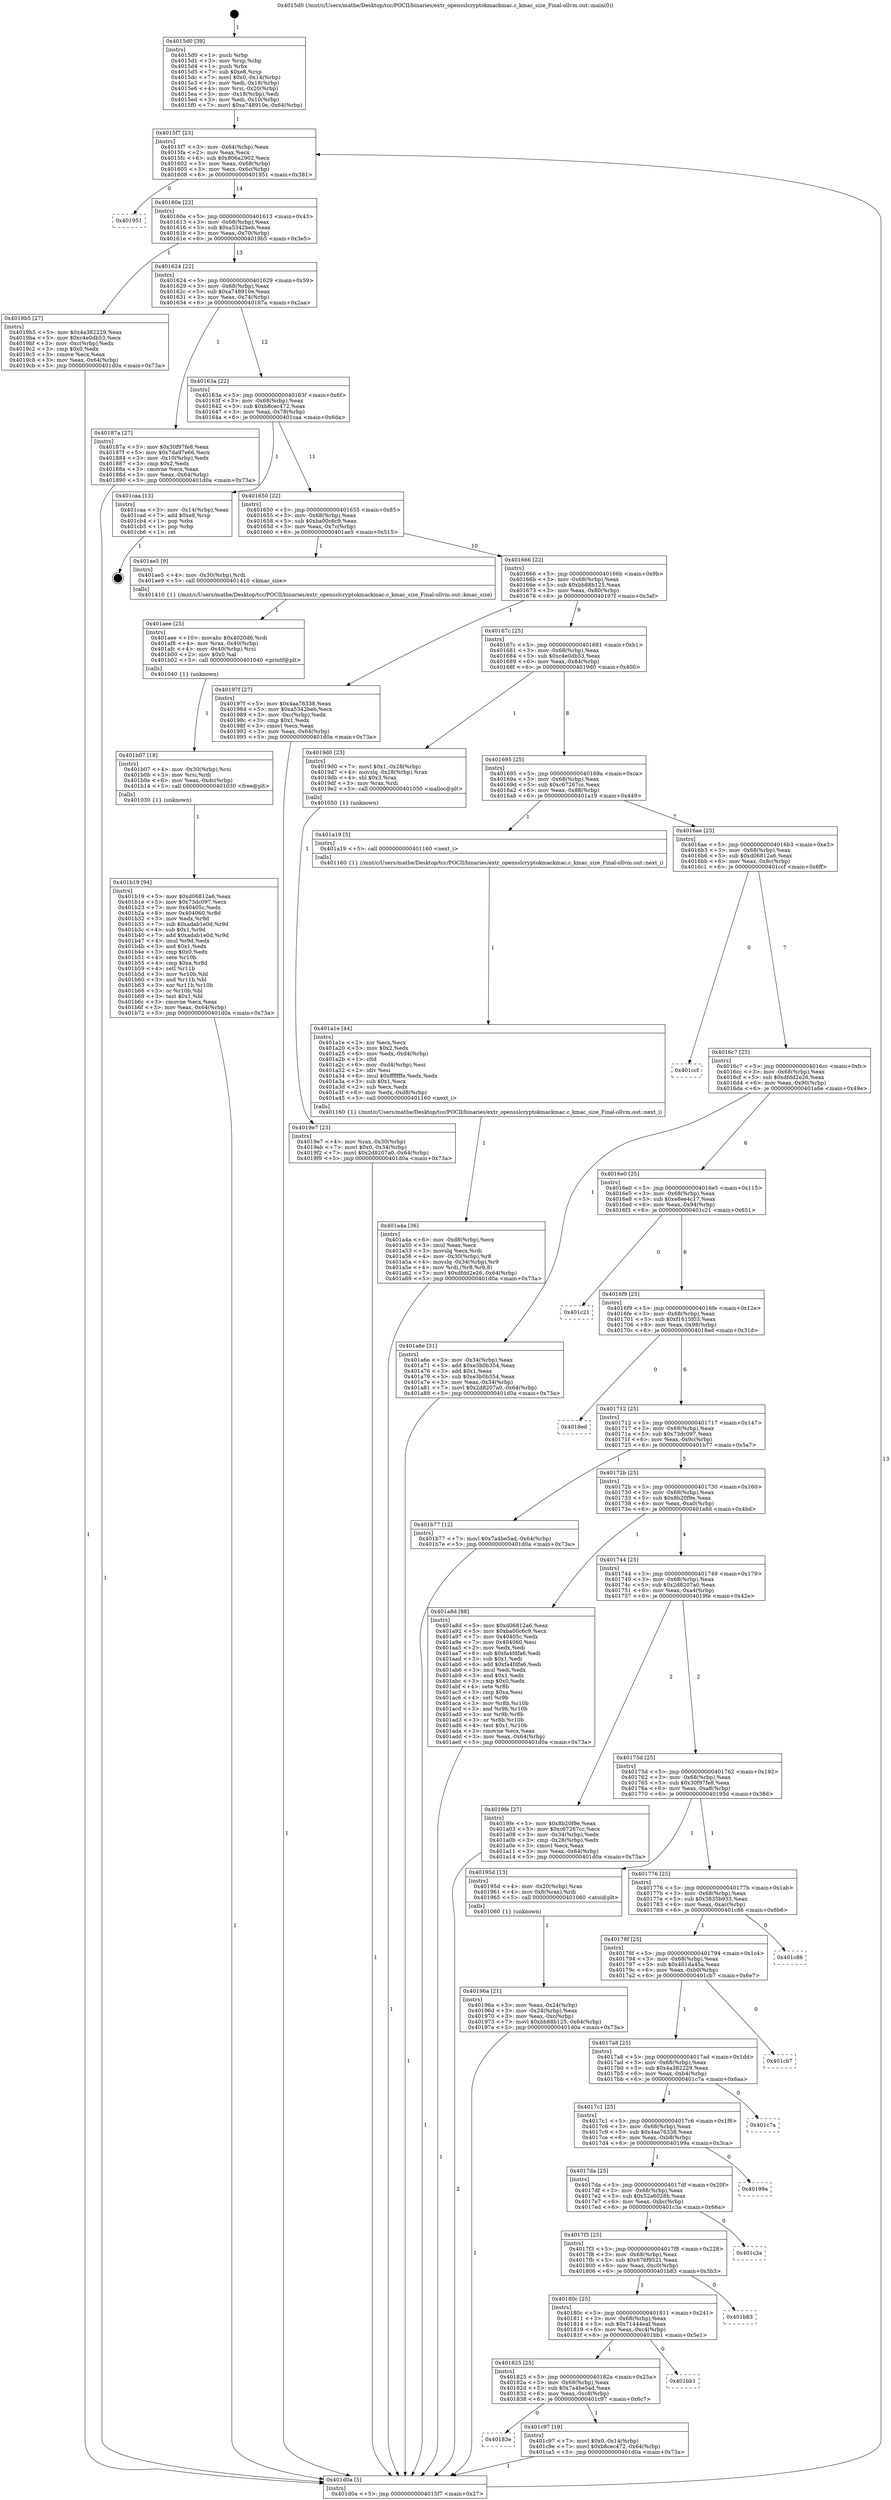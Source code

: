 digraph "0x4015d0" {
  label = "0x4015d0 (/mnt/c/Users/mathe/Desktop/tcc/POCII/binaries/extr_opensslcryptokmackmac.c_kmac_size_Final-ollvm.out::main(0))"
  labelloc = "t"
  node[shape=record]

  Entry [label="",width=0.3,height=0.3,shape=circle,fillcolor=black,style=filled]
  "0x4015f7" [label="{
     0x4015f7 [23]\l
     | [instrs]\l
     &nbsp;&nbsp;0x4015f7 \<+3\>: mov -0x64(%rbp),%eax\l
     &nbsp;&nbsp;0x4015fa \<+2\>: mov %eax,%ecx\l
     &nbsp;&nbsp;0x4015fc \<+6\>: sub $0x806a2902,%ecx\l
     &nbsp;&nbsp;0x401602 \<+3\>: mov %eax,-0x68(%rbp)\l
     &nbsp;&nbsp;0x401605 \<+3\>: mov %ecx,-0x6c(%rbp)\l
     &nbsp;&nbsp;0x401608 \<+6\>: je 0000000000401951 \<main+0x381\>\l
  }"]
  "0x401951" [label="{
     0x401951\l
  }", style=dashed]
  "0x40160e" [label="{
     0x40160e [22]\l
     | [instrs]\l
     &nbsp;&nbsp;0x40160e \<+5\>: jmp 0000000000401613 \<main+0x43\>\l
     &nbsp;&nbsp;0x401613 \<+3\>: mov -0x68(%rbp),%eax\l
     &nbsp;&nbsp;0x401616 \<+5\>: sub $0xa5342beb,%eax\l
     &nbsp;&nbsp;0x40161b \<+3\>: mov %eax,-0x70(%rbp)\l
     &nbsp;&nbsp;0x40161e \<+6\>: je 00000000004019b5 \<main+0x3e5\>\l
  }"]
  Exit [label="",width=0.3,height=0.3,shape=circle,fillcolor=black,style=filled,peripheries=2]
  "0x4019b5" [label="{
     0x4019b5 [27]\l
     | [instrs]\l
     &nbsp;&nbsp;0x4019b5 \<+5\>: mov $0x4a382229,%eax\l
     &nbsp;&nbsp;0x4019ba \<+5\>: mov $0xc4e0db53,%ecx\l
     &nbsp;&nbsp;0x4019bf \<+3\>: mov -0xc(%rbp),%edx\l
     &nbsp;&nbsp;0x4019c2 \<+3\>: cmp $0x0,%edx\l
     &nbsp;&nbsp;0x4019c5 \<+3\>: cmove %ecx,%eax\l
     &nbsp;&nbsp;0x4019c8 \<+3\>: mov %eax,-0x64(%rbp)\l
     &nbsp;&nbsp;0x4019cb \<+5\>: jmp 0000000000401d0a \<main+0x73a\>\l
  }"]
  "0x401624" [label="{
     0x401624 [22]\l
     | [instrs]\l
     &nbsp;&nbsp;0x401624 \<+5\>: jmp 0000000000401629 \<main+0x59\>\l
     &nbsp;&nbsp;0x401629 \<+3\>: mov -0x68(%rbp),%eax\l
     &nbsp;&nbsp;0x40162c \<+5\>: sub $0xa748910e,%eax\l
     &nbsp;&nbsp;0x401631 \<+3\>: mov %eax,-0x74(%rbp)\l
     &nbsp;&nbsp;0x401634 \<+6\>: je 000000000040187a \<main+0x2aa\>\l
  }"]
  "0x40183e" [label="{
     0x40183e\l
  }", style=dashed]
  "0x40187a" [label="{
     0x40187a [27]\l
     | [instrs]\l
     &nbsp;&nbsp;0x40187a \<+5\>: mov $0x30f97fe8,%eax\l
     &nbsp;&nbsp;0x40187f \<+5\>: mov $0x7da97e66,%ecx\l
     &nbsp;&nbsp;0x401884 \<+3\>: mov -0x10(%rbp),%edx\l
     &nbsp;&nbsp;0x401887 \<+3\>: cmp $0x2,%edx\l
     &nbsp;&nbsp;0x40188a \<+3\>: cmovne %ecx,%eax\l
     &nbsp;&nbsp;0x40188d \<+3\>: mov %eax,-0x64(%rbp)\l
     &nbsp;&nbsp;0x401890 \<+5\>: jmp 0000000000401d0a \<main+0x73a\>\l
  }"]
  "0x40163a" [label="{
     0x40163a [22]\l
     | [instrs]\l
     &nbsp;&nbsp;0x40163a \<+5\>: jmp 000000000040163f \<main+0x6f\>\l
     &nbsp;&nbsp;0x40163f \<+3\>: mov -0x68(%rbp),%eax\l
     &nbsp;&nbsp;0x401642 \<+5\>: sub $0xb8cec472,%eax\l
     &nbsp;&nbsp;0x401647 \<+3\>: mov %eax,-0x78(%rbp)\l
     &nbsp;&nbsp;0x40164a \<+6\>: je 0000000000401caa \<main+0x6da\>\l
  }"]
  "0x401d0a" [label="{
     0x401d0a [5]\l
     | [instrs]\l
     &nbsp;&nbsp;0x401d0a \<+5\>: jmp 00000000004015f7 \<main+0x27\>\l
  }"]
  "0x4015d0" [label="{
     0x4015d0 [39]\l
     | [instrs]\l
     &nbsp;&nbsp;0x4015d0 \<+1\>: push %rbp\l
     &nbsp;&nbsp;0x4015d1 \<+3\>: mov %rsp,%rbp\l
     &nbsp;&nbsp;0x4015d4 \<+1\>: push %rbx\l
     &nbsp;&nbsp;0x4015d5 \<+7\>: sub $0xe8,%rsp\l
     &nbsp;&nbsp;0x4015dc \<+7\>: movl $0x0,-0x14(%rbp)\l
     &nbsp;&nbsp;0x4015e3 \<+3\>: mov %edi,-0x18(%rbp)\l
     &nbsp;&nbsp;0x4015e6 \<+4\>: mov %rsi,-0x20(%rbp)\l
     &nbsp;&nbsp;0x4015ea \<+3\>: mov -0x18(%rbp),%edi\l
     &nbsp;&nbsp;0x4015ed \<+3\>: mov %edi,-0x10(%rbp)\l
     &nbsp;&nbsp;0x4015f0 \<+7\>: movl $0xa748910e,-0x64(%rbp)\l
  }"]
  "0x401c97" [label="{
     0x401c97 [19]\l
     | [instrs]\l
     &nbsp;&nbsp;0x401c97 \<+7\>: movl $0x0,-0x14(%rbp)\l
     &nbsp;&nbsp;0x401c9e \<+7\>: movl $0xb8cec472,-0x64(%rbp)\l
     &nbsp;&nbsp;0x401ca5 \<+5\>: jmp 0000000000401d0a \<main+0x73a\>\l
  }"]
  "0x401caa" [label="{
     0x401caa [13]\l
     | [instrs]\l
     &nbsp;&nbsp;0x401caa \<+3\>: mov -0x14(%rbp),%eax\l
     &nbsp;&nbsp;0x401cad \<+7\>: add $0xe8,%rsp\l
     &nbsp;&nbsp;0x401cb4 \<+1\>: pop %rbx\l
     &nbsp;&nbsp;0x401cb5 \<+1\>: pop %rbp\l
     &nbsp;&nbsp;0x401cb6 \<+1\>: ret\l
  }"]
  "0x401650" [label="{
     0x401650 [22]\l
     | [instrs]\l
     &nbsp;&nbsp;0x401650 \<+5\>: jmp 0000000000401655 \<main+0x85\>\l
     &nbsp;&nbsp;0x401655 \<+3\>: mov -0x68(%rbp),%eax\l
     &nbsp;&nbsp;0x401658 \<+5\>: sub $0xba00c6c9,%eax\l
     &nbsp;&nbsp;0x40165d \<+3\>: mov %eax,-0x7c(%rbp)\l
     &nbsp;&nbsp;0x401660 \<+6\>: je 0000000000401ae5 \<main+0x515\>\l
  }"]
  "0x401825" [label="{
     0x401825 [25]\l
     | [instrs]\l
     &nbsp;&nbsp;0x401825 \<+5\>: jmp 000000000040182a \<main+0x25a\>\l
     &nbsp;&nbsp;0x40182a \<+3\>: mov -0x68(%rbp),%eax\l
     &nbsp;&nbsp;0x40182d \<+5\>: sub $0x7a4be5ad,%eax\l
     &nbsp;&nbsp;0x401832 \<+6\>: mov %eax,-0xc8(%rbp)\l
     &nbsp;&nbsp;0x401838 \<+6\>: je 0000000000401c97 \<main+0x6c7\>\l
  }"]
  "0x401ae5" [label="{
     0x401ae5 [9]\l
     | [instrs]\l
     &nbsp;&nbsp;0x401ae5 \<+4\>: mov -0x30(%rbp),%rdi\l
     &nbsp;&nbsp;0x401ae9 \<+5\>: call 0000000000401410 \<kmac_size\>\l
     | [calls]\l
     &nbsp;&nbsp;0x401410 \{1\} (/mnt/c/Users/mathe/Desktop/tcc/POCII/binaries/extr_opensslcryptokmackmac.c_kmac_size_Final-ollvm.out::kmac_size)\l
  }"]
  "0x401666" [label="{
     0x401666 [22]\l
     | [instrs]\l
     &nbsp;&nbsp;0x401666 \<+5\>: jmp 000000000040166b \<main+0x9b\>\l
     &nbsp;&nbsp;0x40166b \<+3\>: mov -0x68(%rbp),%eax\l
     &nbsp;&nbsp;0x40166e \<+5\>: sub $0xbb88b125,%eax\l
     &nbsp;&nbsp;0x401673 \<+3\>: mov %eax,-0x80(%rbp)\l
     &nbsp;&nbsp;0x401676 \<+6\>: je 000000000040197f \<main+0x3af\>\l
  }"]
  "0x401bb1" [label="{
     0x401bb1\l
  }", style=dashed]
  "0x40197f" [label="{
     0x40197f [27]\l
     | [instrs]\l
     &nbsp;&nbsp;0x40197f \<+5\>: mov $0x4aa76338,%eax\l
     &nbsp;&nbsp;0x401984 \<+5\>: mov $0xa5342beb,%ecx\l
     &nbsp;&nbsp;0x401989 \<+3\>: mov -0xc(%rbp),%edx\l
     &nbsp;&nbsp;0x40198c \<+3\>: cmp $0x1,%edx\l
     &nbsp;&nbsp;0x40198f \<+3\>: cmovl %ecx,%eax\l
     &nbsp;&nbsp;0x401992 \<+3\>: mov %eax,-0x64(%rbp)\l
     &nbsp;&nbsp;0x401995 \<+5\>: jmp 0000000000401d0a \<main+0x73a\>\l
  }"]
  "0x40167c" [label="{
     0x40167c [25]\l
     | [instrs]\l
     &nbsp;&nbsp;0x40167c \<+5\>: jmp 0000000000401681 \<main+0xb1\>\l
     &nbsp;&nbsp;0x401681 \<+3\>: mov -0x68(%rbp),%eax\l
     &nbsp;&nbsp;0x401684 \<+5\>: sub $0xc4e0db53,%eax\l
     &nbsp;&nbsp;0x401689 \<+6\>: mov %eax,-0x84(%rbp)\l
     &nbsp;&nbsp;0x40168f \<+6\>: je 00000000004019d0 \<main+0x400\>\l
  }"]
  "0x40180c" [label="{
     0x40180c [25]\l
     | [instrs]\l
     &nbsp;&nbsp;0x40180c \<+5\>: jmp 0000000000401811 \<main+0x241\>\l
     &nbsp;&nbsp;0x401811 \<+3\>: mov -0x68(%rbp),%eax\l
     &nbsp;&nbsp;0x401814 \<+5\>: sub $0x71444eaf,%eax\l
     &nbsp;&nbsp;0x401819 \<+6\>: mov %eax,-0xc4(%rbp)\l
     &nbsp;&nbsp;0x40181f \<+6\>: je 0000000000401bb1 \<main+0x5e1\>\l
  }"]
  "0x4019d0" [label="{
     0x4019d0 [23]\l
     | [instrs]\l
     &nbsp;&nbsp;0x4019d0 \<+7\>: movl $0x1,-0x28(%rbp)\l
     &nbsp;&nbsp;0x4019d7 \<+4\>: movslq -0x28(%rbp),%rax\l
     &nbsp;&nbsp;0x4019db \<+4\>: shl $0x3,%rax\l
     &nbsp;&nbsp;0x4019df \<+3\>: mov %rax,%rdi\l
     &nbsp;&nbsp;0x4019e2 \<+5\>: call 0000000000401050 \<malloc@plt\>\l
     | [calls]\l
     &nbsp;&nbsp;0x401050 \{1\} (unknown)\l
  }"]
  "0x401695" [label="{
     0x401695 [25]\l
     | [instrs]\l
     &nbsp;&nbsp;0x401695 \<+5\>: jmp 000000000040169a \<main+0xca\>\l
     &nbsp;&nbsp;0x40169a \<+3\>: mov -0x68(%rbp),%eax\l
     &nbsp;&nbsp;0x40169d \<+5\>: sub $0xc67267cc,%eax\l
     &nbsp;&nbsp;0x4016a2 \<+6\>: mov %eax,-0x88(%rbp)\l
     &nbsp;&nbsp;0x4016a8 \<+6\>: je 0000000000401a19 \<main+0x449\>\l
  }"]
  "0x401b83" [label="{
     0x401b83\l
  }", style=dashed]
  "0x401a19" [label="{
     0x401a19 [5]\l
     | [instrs]\l
     &nbsp;&nbsp;0x401a19 \<+5\>: call 0000000000401160 \<next_i\>\l
     | [calls]\l
     &nbsp;&nbsp;0x401160 \{1\} (/mnt/c/Users/mathe/Desktop/tcc/POCII/binaries/extr_opensslcryptokmackmac.c_kmac_size_Final-ollvm.out::next_i)\l
  }"]
  "0x4016ae" [label="{
     0x4016ae [25]\l
     | [instrs]\l
     &nbsp;&nbsp;0x4016ae \<+5\>: jmp 00000000004016b3 \<main+0xe3\>\l
     &nbsp;&nbsp;0x4016b3 \<+3\>: mov -0x68(%rbp),%eax\l
     &nbsp;&nbsp;0x4016b6 \<+5\>: sub $0xd06812a6,%eax\l
     &nbsp;&nbsp;0x4016bb \<+6\>: mov %eax,-0x8c(%rbp)\l
     &nbsp;&nbsp;0x4016c1 \<+6\>: je 0000000000401ccf \<main+0x6ff\>\l
  }"]
  "0x4017f3" [label="{
     0x4017f3 [25]\l
     | [instrs]\l
     &nbsp;&nbsp;0x4017f3 \<+5\>: jmp 00000000004017f8 \<main+0x228\>\l
     &nbsp;&nbsp;0x4017f8 \<+3\>: mov -0x68(%rbp),%eax\l
     &nbsp;&nbsp;0x4017fb \<+5\>: sub $0x676f9521,%eax\l
     &nbsp;&nbsp;0x401800 \<+6\>: mov %eax,-0xc0(%rbp)\l
     &nbsp;&nbsp;0x401806 \<+6\>: je 0000000000401b83 \<main+0x5b3\>\l
  }"]
  "0x401ccf" [label="{
     0x401ccf\l
  }", style=dashed]
  "0x4016c7" [label="{
     0x4016c7 [25]\l
     | [instrs]\l
     &nbsp;&nbsp;0x4016c7 \<+5\>: jmp 00000000004016cc \<main+0xfc\>\l
     &nbsp;&nbsp;0x4016cc \<+3\>: mov -0x68(%rbp),%eax\l
     &nbsp;&nbsp;0x4016cf \<+5\>: sub $0xdfdd2e26,%eax\l
     &nbsp;&nbsp;0x4016d4 \<+6\>: mov %eax,-0x90(%rbp)\l
     &nbsp;&nbsp;0x4016da \<+6\>: je 0000000000401a6e \<main+0x49e\>\l
  }"]
  "0x401c3a" [label="{
     0x401c3a\l
  }", style=dashed]
  "0x401a6e" [label="{
     0x401a6e [31]\l
     | [instrs]\l
     &nbsp;&nbsp;0x401a6e \<+3\>: mov -0x34(%rbp),%eax\l
     &nbsp;&nbsp;0x401a71 \<+5\>: add $0xe3b0b354,%eax\l
     &nbsp;&nbsp;0x401a76 \<+3\>: add $0x1,%eax\l
     &nbsp;&nbsp;0x401a79 \<+5\>: sub $0xe3b0b354,%eax\l
     &nbsp;&nbsp;0x401a7e \<+3\>: mov %eax,-0x34(%rbp)\l
     &nbsp;&nbsp;0x401a81 \<+7\>: movl $0x2d8207a0,-0x64(%rbp)\l
     &nbsp;&nbsp;0x401a88 \<+5\>: jmp 0000000000401d0a \<main+0x73a\>\l
  }"]
  "0x4016e0" [label="{
     0x4016e0 [25]\l
     | [instrs]\l
     &nbsp;&nbsp;0x4016e0 \<+5\>: jmp 00000000004016e5 \<main+0x115\>\l
     &nbsp;&nbsp;0x4016e5 \<+3\>: mov -0x68(%rbp),%eax\l
     &nbsp;&nbsp;0x4016e8 \<+5\>: sub $0xe8ee4c17,%eax\l
     &nbsp;&nbsp;0x4016ed \<+6\>: mov %eax,-0x94(%rbp)\l
     &nbsp;&nbsp;0x4016f3 \<+6\>: je 0000000000401c21 \<main+0x651\>\l
  }"]
  "0x4017da" [label="{
     0x4017da [25]\l
     | [instrs]\l
     &nbsp;&nbsp;0x4017da \<+5\>: jmp 00000000004017df \<main+0x20f\>\l
     &nbsp;&nbsp;0x4017df \<+3\>: mov -0x68(%rbp),%eax\l
     &nbsp;&nbsp;0x4017e2 \<+5\>: sub $0x52a6028b,%eax\l
     &nbsp;&nbsp;0x4017e7 \<+6\>: mov %eax,-0xbc(%rbp)\l
     &nbsp;&nbsp;0x4017ed \<+6\>: je 0000000000401c3a \<main+0x66a\>\l
  }"]
  "0x401c21" [label="{
     0x401c21\l
  }", style=dashed]
  "0x4016f9" [label="{
     0x4016f9 [25]\l
     | [instrs]\l
     &nbsp;&nbsp;0x4016f9 \<+5\>: jmp 00000000004016fe \<main+0x12e\>\l
     &nbsp;&nbsp;0x4016fe \<+3\>: mov -0x68(%rbp),%eax\l
     &nbsp;&nbsp;0x401701 \<+5\>: sub $0xf1615f03,%eax\l
     &nbsp;&nbsp;0x401706 \<+6\>: mov %eax,-0x98(%rbp)\l
     &nbsp;&nbsp;0x40170c \<+6\>: je 00000000004018ed \<main+0x31d\>\l
  }"]
  "0x40199a" [label="{
     0x40199a\l
  }", style=dashed]
  "0x4018ed" [label="{
     0x4018ed\l
  }", style=dashed]
  "0x401712" [label="{
     0x401712 [25]\l
     | [instrs]\l
     &nbsp;&nbsp;0x401712 \<+5\>: jmp 0000000000401717 \<main+0x147\>\l
     &nbsp;&nbsp;0x401717 \<+3\>: mov -0x68(%rbp),%eax\l
     &nbsp;&nbsp;0x40171a \<+5\>: sub $0x73dc097,%eax\l
     &nbsp;&nbsp;0x40171f \<+6\>: mov %eax,-0x9c(%rbp)\l
     &nbsp;&nbsp;0x401725 \<+6\>: je 0000000000401b77 \<main+0x5a7\>\l
  }"]
  "0x4017c1" [label="{
     0x4017c1 [25]\l
     | [instrs]\l
     &nbsp;&nbsp;0x4017c1 \<+5\>: jmp 00000000004017c6 \<main+0x1f6\>\l
     &nbsp;&nbsp;0x4017c6 \<+3\>: mov -0x68(%rbp),%eax\l
     &nbsp;&nbsp;0x4017c9 \<+5\>: sub $0x4aa76338,%eax\l
     &nbsp;&nbsp;0x4017ce \<+6\>: mov %eax,-0xb8(%rbp)\l
     &nbsp;&nbsp;0x4017d4 \<+6\>: je 000000000040199a \<main+0x3ca\>\l
  }"]
  "0x401b77" [label="{
     0x401b77 [12]\l
     | [instrs]\l
     &nbsp;&nbsp;0x401b77 \<+7\>: movl $0x7a4be5ad,-0x64(%rbp)\l
     &nbsp;&nbsp;0x401b7e \<+5\>: jmp 0000000000401d0a \<main+0x73a\>\l
  }"]
  "0x40172b" [label="{
     0x40172b [25]\l
     | [instrs]\l
     &nbsp;&nbsp;0x40172b \<+5\>: jmp 0000000000401730 \<main+0x160\>\l
     &nbsp;&nbsp;0x401730 \<+3\>: mov -0x68(%rbp),%eax\l
     &nbsp;&nbsp;0x401733 \<+5\>: sub $0x8b20f9e,%eax\l
     &nbsp;&nbsp;0x401738 \<+6\>: mov %eax,-0xa0(%rbp)\l
     &nbsp;&nbsp;0x40173e \<+6\>: je 0000000000401a8d \<main+0x4bd\>\l
  }"]
  "0x401c7a" [label="{
     0x401c7a\l
  }", style=dashed]
  "0x401a8d" [label="{
     0x401a8d [88]\l
     | [instrs]\l
     &nbsp;&nbsp;0x401a8d \<+5\>: mov $0xd06812a6,%eax\l
     &nbsp;&nbsp;0x401a92 \<+5\>: mov $0xba00c6c9,%ecx\l
     &nbsp;&nbsp;0x401a97 \<+7\>: mov 0x40405c,%edx\l
     &nbsp;&nbsp;0x401a9e \<+7\>: mov 0x404060,%esi\l
     &nbsp;&nbsp;0x401aa5 \<+2\>: mov %edx,%edi\l
     &nbsp;&nbsp;0x401aa7 \<+6\>: sub $0xfa4fdfa6,%edi\l
     &nbsp;&nbsp;0x401aad \<+3\>: sub $0x1,%edi\l
     &nbsp;&nbsp;0x401ab0 \<+6\>: add $0xfa4fdfa6,%edi\l
     &nbsp;&nbsp;0x401ab6 \<+3\>: imul %edi,%edx\l
     &nbsp;&nbsp;0x401ab9 \<+3\>: and $0x1,%edx\l
     &nbsp;&nbsp;0x401abc \<+3\>: cmp $0x0,%edx\l
     &nbsp;&nbsp;0x401abf \<+4\>: sete %r8b\l
     &nbsp;&nbsp;0x401ac3 \<+3\>: cmp $0xa,%esi\l
     &nbsp;&nbsp;0x401ac6 \<+4\>: setl %r9b\l
     &nbsp;&nbsp;0x401aca \<+3\>: mov %r8b,%r10b\l
     &nbsp;&nbsp;0x401acd \<+3\>: and %r9b,%r10b\l
     &nbsp;&nbsp;0x401ad0 \<+3\>: xor %r9b,%r8b\l
     &nbsp;&nbsp;0x401ad3 \<+3\>: or %r8b,%r10b\l
     &nbsp;&nbsp;0x401ad6 \<+4\>: test $0x1,%r10b\l
     &nbsp;&nbsp;0x401ada \<+3\>: cmovne %ecx,%eax\l
     &nbsp;&nbsp;0x401add \<+3\>: mov %eax,-0x64(%rbp)\l
     &nbsp;&nbsp;0x401ae0 \<+5\>: jmp 0000000000401d0a \<main+0x73a\>\l
  }"]
  "0x401744" [label="{
     0x401744 [25]\l
     | [instrs]\l
     &nbsp;&nbsp;0x401744 \<+5\>: jmp 0000000000401749 \<main+0x179\>\l
     &nbsp;&nbsp;0x401749 \<+3\>: mov -0x68(%rbp),%eax\l
     &nbsp;&nbsp;0x40174c \<+5\>: sub $0x2d8207a0,%eax\l
     &nbsp;&nbsp;0x401751 \<+6\>: mov %eax,-0xa4(%rbp)\l
     &nbsp;&nbsp;0x401757 \<+6\>: je 00000000004019fe \<main+0x42e\>\l
  }"]
  "0x4017a8" [label="{
     0x4017a8 [25]\l
     | [instrs]\l
     &nbsp;&nbsp;0x4017a8 \<+5\>: jmp 00000000004017ad \<main+0x1dd\>\l
     &nbsp;&nbsp;0x4017ad \<+3\>: mov -0x68(%rbp),%eax\l
     &nbsp;&nbsp;0x4017b0 \<+5\>: sub $0x4a382229,%eax\l
     &nbsp;&nbsp;0x4017b5 \<+6\>: mov %eax,-0xb4(%rbp)\l
     &nbsp;&nbsp;0x4017bb \<+6\>: je 0000000000401c7a \<main+0x6aa\>\l
  }"]
  "0x4019fe" [label="{
     0x4019fe [27]\l
     | [instrs]\l
     &nbsp;&nbsp;0x4019fe \<+5\>: mov $0x8b20f9e,%eax\l
     &nbsp;&nbsp;0x401a03 \<+5\>: mov $0xc67267cc,%ecx\l
     &nbsp;&nbsp;0x401a08 \<+3\>: mov -0x34(%rbp),%edx\l
     &nbsp;&nbsp;0x401a0b \<+3\>: cmp -0x28(%rbp),%edx\l
     &nbsp;&nbsp;0x401a0e \<+3\>: cmovl %ecx,%eax\l
     &nbsp;&nbsp;0x401a11 \<+3\>: mov %eax,-0x64(%rbp)\l
     &nbsp;&nbsp;0x401a14 \<+5\>: jmp 0000000000401d0a \<main+0x73a\>\l
  }"]
  "0x40175d" [label="{
     0x40175d [25]\l
     | [instrs]\l
     &nbsp;&nbsp;0x40175d \<+5\>: jmp 0000000000401762 \<main+0x192\>\l
     &nbsp;&nbsp;0x401762 \<+3\>: mov -0x68(%rbp),%eax\l
     &nbsp;&nbsp;0x401765 \<+5\>: sub $0x30f97fe8,%eax\l
     &nbsp;&nbsp;0x40176a \<+6\>: mov %eax,-0xa8(%rbp)\l
     &nbsp;&nbsp;0x401770 \<+6\>: je 000000000040195d \<main+0x38d\>\l
  }"]
  "0x401cb7" [label="{
     0x401cb7\l
  }", style=dashed]
  "0x40195d" [label="{
     0x40195d [13]\l
     | [instrs]\l
     &nbsp;&nbsp;0x40195d \<+4\>: mov -0x20(%rbp),%rax\l
     &nbsp;&nbsp;0x401961 \<+4\>: mov 0x8(%rax),%rdi\l
     &nbsp;&nbsp;0x401965 \<+5\>: call 0000000000401060 \<atoi@plt\>\l
     | [calls]\l
     &nbsp;&nbsp;0x401060 \{1\} (unknown)\l
  }"]
  "0x401776" [label="{
     0x401776 [25]\l
     | [instrs]\l
     &nbsp;&nbsp;0x401776 \<+5\>: jmp 000000000040177b \<main+0x1ab\>\l
     &nbsp;&nbsp;0x40177b \<+3\>: mov -0x68(%rbp),%eax\l
     &nbsp;&nbsp;0x40177e \<+5\>: sub $0x3835b933,%eax\l
     &nbsp;&nbsp;0x401783 \<+6\>: mov %eax,-0xac(%rbp)\l
     &nbsp;&nbsp;0x401789 \<+6\>: je 0000000000401c86 \<main+0x6b6\>\l
  }"]
  "0x40196a" [label="{
     0x40196a [21]\l
     | [instrs]\l
     &nbsp;&nbsp;0x40196a \<+3\>: mov %eax,-0x24(%rbp)\l
     &nbsp;&nbsp;0x40196d \<+3\>: mov -0x24(%rbp),%eax\l
     &nbsp;&nbsp;0x401970 \<+3\>: mov %eax,-0xc(%rbp)\l
     &nbsp;&nbsp;0x401973 \<+7\>: movl $0xbb88b125,-0x64(%rbp)\l
     &nbsp;&nbsp;0x40197a \<+5\>: jmp 0000000000401d0a \<main+0x73a\>\l
  }"]
  "0x4019e7" [label="{
     0x4019e7 [23]\l
     | [instrs]\l
     &nbsp;&nbsp;0x4019e7 \<+4\>: mov %rax,-0x30(%rbp)\l
     &nbsp;&nbsp;0x4019eb \<+7\>: movl $0x0,-0x34(%rbp)\l
     &nbsp;&nbsp;0x4019f2 \<+7\>: movl $0x2d8207a0,-0x64(%rbp)\l
     &nbsp;&nbsp;0x4019f9 \<+5\>: jmp 0000000000401d0a \<main+0x73a\>\l
  }"]
  "0x401a1e" [label="{
     0x401a1e [44]\l
     | [instrs]\l
     &nbsp;&nbsp;0x401a1e \<+2\>: xor %ecx,%ecx\l
     &nbsp;&nbsp;0x401a20 \<+5\>: mov $0x2,%edx\l
     &nbsp;&nbsp;0x401a25 \<+6\>: mov %edx,-0xd4(%rbp)\l
     &nbsp;&nbsp;0x401a2b \<+1\>: cltd\l
     &nbsp;&nbsp;0x401a2c \<+6\>: mov -0xd4(%rbp),%esi\l
     &nbsp;&nbsp;0x401a32 \<+2\>: idiv %esi\l
     &nbsp;&nbsp;0x401a34 \<+6\>: imul $0xfffffffe,%edx,%edx\l
     &nbsp;&nbsp;0x401a3a \<+3\>: sub $0x1,%ecx\l
     &nbsp;&nbsp;0x401a3d \<+2\>: sub %ecx,%edx\l
     &nbsp;&nbsp;0x401a3f \<+6\>: mov %edx,-0xd8(%rbp)\l
     &nbsp;&nbsp;0x401a45 \<+5\>: call 0000000000401160 \<next_i\>\l
     | [calls]\l
     &nbsp;&nbsp;0x401160 \{1\} (/mnt/c/Users/mathe/Desktop/tcc/POCII/binaries/extr_opensslcryptokmackmac.c_kmac_size_Final-ollvm.out::next_i)\l
  }"]
  "0x401a4a" [label="{
     0x401a4a [36]\l
     | [instrs]\l
     &nbsp;&nbsp;0x401a4a \<+6\>: mov -0xd8(%rbp),%ecx\l
     &nbsp;&nbsp;0x401a50 \<+3\>: imul %eax,%ecx\l
     &nbsp;&nbsp;0x401a53 \<+3\>: movslq %ecx,%rdi\l
     &nbsp;&nbsp;0x401a56 \<+4\>: mov -0x30(%rbp),%r8\l
     &nbsp;&nbsp;0x401a5a \<+4\>: movslq -0x34(%rbp),%r9\l
     &nbsp;&nbsp;0x401a5e \<+4\>: mov %rdi,(%r8,%r9,8)\l
     &nbsp;&nbsp;0x401a62 \<+7\>: movl $0xdfdd2e26,-0x64(%rbp)\l
     &nbsp;&nbsp;0x401a69 \<+5\>: jmp 0000000000401d0a \<main+0x73a\>\l
  }"]
  "0x401aee" [label="{
     0x401aee [25]\l
     | [instrs]\l
     &nbsp;&nbsp;0x401aee \<+10\>: movabs $0x4020d6,%rdi\l
     &nbsp;&nbsp;0x401af8 \<+4\>: mov %rax,-0x40(%rbp)\l
     &nbsp;&nbsp;0x401afc \<+4\>: mov -0x40(%rbp),%rsi\l
     &nbsp;&nbsp;0x401b00 \<+2\>: mov $0x0,%al\l
     &nbsp;&nbsp;0x401b02 \<+5\>: call 0000000000401040 \<printf@plt\>\l
     | [calls]\l
     &nbsp;&nbsp;0x401040 \{1\} (unknown)\l
  }"]
  "0x401b07" [label="{
     0x401b07 [18]\l
     | [instrs]\l
     &nbsp;&nbsp;0x401b07 \<+4\>: mov -0x30(%rbp),%rsi\l
     &nbsp;&nbsp;0x401b0b \<+3\>: mov %rsi,%rdi\l
     &nbsp;&nbsp;0x401b0e \<+6\>: mov %eax,-0xdc(%rbp)\l
     &nbsp;&nbsp;0x401b14 \<+5\>: call 0000000000401030 \<free@plt\>\l
     | [calls]\l
     &nbsp;&nbsp;0x401030 \{1\} (unknown)\l
  }"]
  "0x401b19" [label="{
     0x401b19 [94]\l
     | [instrs]\l
     &nbsp;&nbsp;0x401b19 \<+5\>: mov $0xd06812a6,%eax\l
     &nbsp;&nbsp;0x401b1e \<+5\>: mov $0x73dc097,%ecx\l
     &nbsp;&nbsp;0x401b23 \<+7\>: mov 0x40405c,%edx\l
     &nbsp;&nbsp;0x401b2a \<+8\>: mov 0x404060,%r8d\l
     &nbsp;&nbsp;0x401b32 \<+3\>: mov %edx,%r9d\l
     &nbsp;&nbsp;0x401b35 \<+7\>: sub $0xadab1e0d,%r9d\l
     &nbsp;&nbsp;0x401b3c \<+4\>: sub $0x1,%r9d\l
     &nbsp;&nbsp;0x401b40 \<+7\>: add $0xadab1e0d,%r9d\l
     &nbsp;&nbsp;0x401b47 \<+4\>: imul %r9d,%edx\l
     &nbsp;&nbsp;0x401b4b \<+3\>: and $0x1,%edx\l
     &nbsp;&nbsp;0x401b4e \<+3\>: cmp $0x0,%edx\l
     &nbsp;&nbsp;0x401b51 \<+4\>: sete %r10b\l
     &nbsp;&nbsp;0x401b55 \<+4\>: cmp $0xa,%r8d\l
     &nbsp;&nbsp;0x401b59 \<+4\>: setl %r11b\l
     &nbsp;&nbsp;0x401b5d \<+3\>: mov %r10b,%bl\l
     &nbsp;&nbsp;0x401b60 \<+3\>: and %r11b,%bl\l
     &nbsp;&nbsp;0x401b63 \<+3\>: xor %r11b,%r10b\l
     &nbsp;&nbsp;0x401b66 \<+3\>: or %r10b,%bl\l
     &nbsp;&nbsp;0x401b69 \<+3\>: test $0x1,%bl\l
     &nbsp;&nbsp;0x401b6c \<+3\>: cmovne %ecx,%eax\l
     &nbsp;&nbsp;0x401b6f \<+3\>: mov %eax,-0x64(%rbp)\l
     &nbsp;&nbsp;0x401b72 \<+5\>: jmp 0000000000401d0a \<main+0x73a\>\l
  }"]
  "0x40178f" [label="{
     0x40178f [25]\l
     | [instrs]\l
     &nbsp;&nbsp;0x40178f \<+5\>: jmp 0000000000401794 \<main+0x1c4\>\l
     &nbsp;&nbsp;0x401794 \<+3\>: mov -0x68(%rbp),%eax\l
     &nbsp;&nbsp;0x401797 \<+5\>: sub $0x401da45a,%eax\l
     &nbsp;&nbsp;0x40179c \<+6\>: mov %eax,-0xb0(%rbp)\l
     &nbsp;&nbsp;0x4017a2 \<+6\>: je 0000000000401cb7 \<main+0x6e7\>\l
  }"]
  "0x401c86" [label="{
     0x401c86\l
  }", style=dashed]
  Entry -> "0x4015d0" [label=" 1"]
  "0x4015f7" -> "0x401951" [label=" 0"]
  "0x4015f7" -> "0x40160e" [label=" 14"]
  "0x401caa" -> Exit [label=" 1"]
  "0x40160e" -> "0x4019b5" [label=" 1"]
  "0x40160e" -> "0x401624" [label=" 13"]
  "0x401c97" -> "0x401d0a" [label=" 1"]
  "0x401624" -> "0x40187a" [label=" 1"]
  "0x401624" -> "0x40163a" [label=" 12"]
  "0x40187a" -> "0x401d0a" [label=" 1"]
  "0x4015d0" -> "0x4015f7" [label=" 1"]
  "0x401d0a" -> "0x4015f7" [label=" 13"]
  "0x401825" -> "0x40183e" [label=" 0"]
  "0x40163a" -> "0x401caa" [label=" 1"]
  "0x40163a" -> "0x401650" [label=" 11"]
  "0x401825" -> "0x401c97" [label=" 1"]
  "0x401650" -> "0x401ae5" [label=" 1"]
  "0x401650" -> "0x401666" [label=" 10"]
  "0x40180c" -> "0x401825" [label=" 1"]
  "0x401666" -> "0x40197f" [label=" 1"]
  "0x401666" -> "0x40167c" [label=" 9"]
  "0x40180c" -> "0x401bb1" [label=" 0"]
  "0x40167c" -> "0x4019d0" [label=" 1"]
  "0x40167c" -> "0x401695" [label=" 8"]
  "0x4017f3" -> "0x40180c" [label=" 1"]
  "0x401695" -> "0x401a19" [label=" 1"]
  "0x401695" -> "0x4016ae" [label=" 7"]
  "0x4017f3" -> "0x401b83" [label=" 0"]
  "0x4016ae" -> "0x401ccf" [label=" 0"]
  "0x4016ae" -> "0x4016c7" [label=" 7"]
  "0x4017da" -> "0x4017f3" [label=" 1"]
  "0x4016c7" -> "0x401a6e" [label=" 1"]
  "0x4016c7" -> "0x4016e0" [label=" 6"]
  "0x4017da" -> "0x401c3a" [label=" 0"]
  "0x4016e0" -> "0x401c21" [label=" 0"]
  "0x4016e0" -> "0x4016f9" [label=" 6"]
  "0x4017c1" -> "0x4017da" [label=" 1"]
  "0x4016f9" -> "0x4018ed" [label=" 0"]
  "0x4016f9" -> "0x401712" [label=" 6"]
  "0x4017c1" -> "0x40199a" [label=" 0"]
  "0x401712" -> "0x401b77" [label=" 1"]
  "0x401712" -> "0x40172b" [label=" 5"]
  "0x4017a8" -> "0x4017c1" [label=" 1"]
  "0x40172b" -> "0x401a8d" [label=" 1"]
  "0x40172b" -> "0x401744" [label=" 4"]
  "0x4017a8" -> "0x401c7a" [label=" 0"]
  "0x401744" -> "0x4019fe" [label=" 2"]
  "0x401744" -> "0x40175d" [label=" 2"]
  "0x40178f" -> "0x4017a8" [label=" 1"]
  "0x40175d" -> "0x40195d" [label=" 1"]
  "0x40175d" -> "0x401776" [label=" 1"]
  "0x40195d" -> "0x40196a" [label=" 1"]
  "0x40196a" -> "0x401d0a" [label=" 1"]
  "0x40197f" -> "0x401d0a" [label=" 1"]
  "0x4019b5" -> "0x401d0a" [label=" 1"]
  "0x4019d0" -> "0x4019e7" [label=" 1"]
  "0x4019e7" -> "0x401d0a" [label=" 1"]
  "0x4019fe" -> "0x401d0a" [label=" 2"]
  "0x401a19" -> "0x401a1e" [label=" 1"]
  "0x401a1e" -> "0x401a4a" [label=" 1"]
  "0x401a4a" -> "0x401d0a" [label=" 1"]
  "0x401a6e" -> "0x401d0a" [label=" 1"]
  "0x401a8d" -> "0x401d0a" [label=" 1"]
  "0x401ae5" -> "0x401aee" [label=" 1"]
  "0x401aee" -> "0x401b07" [label=" 1"]
  "0x401b07" -> "0x401b19" [label=" 1"]
  "0x401b19" -> "0x401d0a" [label=" 1"]
  "0x401b77" -> "0x401d0a" [label=" 1"]
  "0x40178f" -> "0x401cb7" [label=" 0"]
  "0x401776" -> "0x401c86" [label=" 0"]
  "0x401776" -> "0x40178f" [label=" 1"]
}

